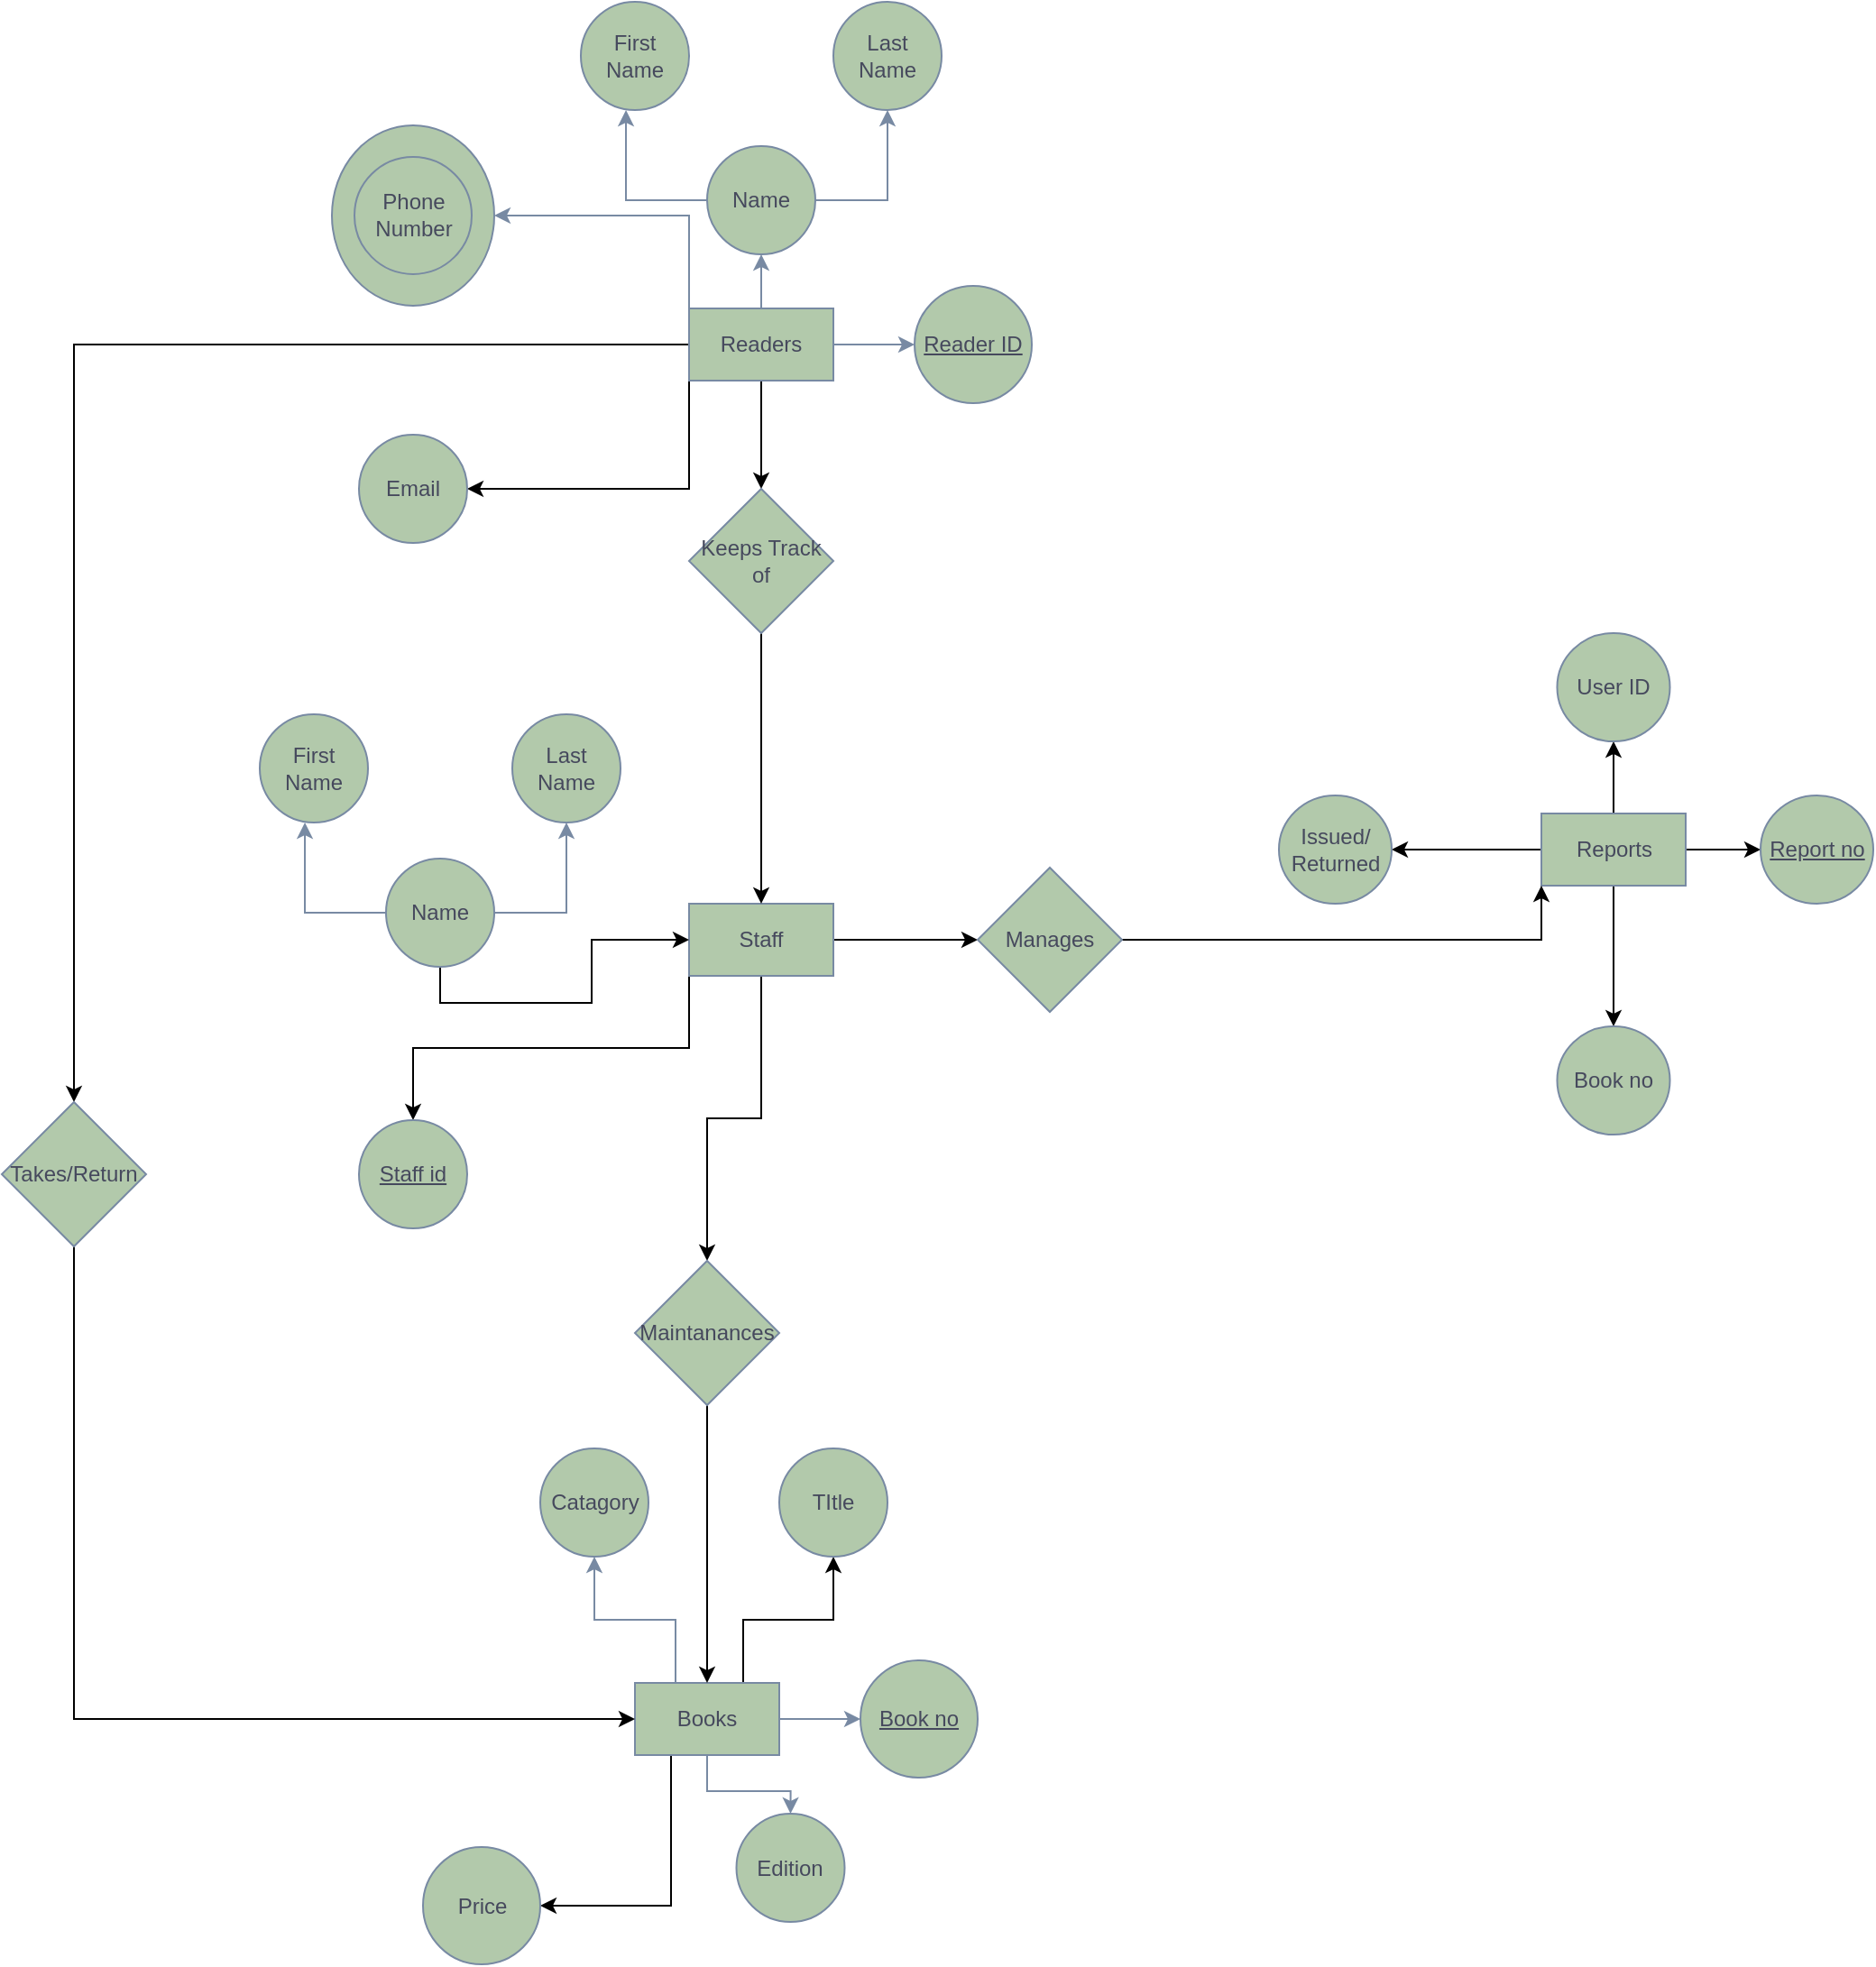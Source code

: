 <mxfile version="22.0.8" type="github">
  <diagram id="R2lEEEUBdFMjLlhIrx00" name="Page-1">
    <mxGraphModel dx="2454" dy="686" grid="1" gridSize="13" guides="1" tooltips="1" connect="1" arrows="1" fold="1" page="1" pageScale="1" pageWidth="1100" pageHeight="850" background="none" math="0" shadow="0" extFonts="Permanent Marker^https://fonts.googleapis.com/css?family=Permanent+Marker">
      <root>
        <mxCell id="0" />
        <mxCell id="1" parent="0" />
        <mxCell id="fH8mJjxcbIheR-t7tr0s-37" style="edgeStyle=orthogonalEdgeStyle;rounded=0;orthogonalLoop=1;jettySize=auto;html=1;exitX=0.5;exitY=0;exitDx=0;exitDy=0;entryX=0.5;entryY=1;entryDx=0;entryDy=0;labelBackgroundColor=none;strokeColor=#788AA3;fontColor=default;" parent="1" source="fH8mJjxcbIheR-t7tr0s-26" target="fH8mJjxcbIheR-t7tr0s-30" edge="1">
          <mxGeometry relative="1" as="geometry" />
        </mxCell>
        <mxCell id="fH8mJjxcbIheR-t7tr0s-38" style="edgeStyle=orthogonalEdgeStyle;rounded=0;orthogonalLoop=1;jettySize=auto;html=1;exitX=1;exitY=0.5;exitDx=0;exitDy=0;entryX=0;entryY=0.5;entryDx=0;entryDy=0;labelBackgroundColor=none;strokeColor=#788AA3;fontColor=default;" parent="1" source="fH8mJjxcbIheR-t7tr0s-26" target="fH8mJjxcbIheR-t7tr0s-28" edge="1">
          <mxGeometry relative="1" as="geometry" />
        </mxCell>
        <mxCell id="fH8mJjxcbIheR-t7tr0s-40" style="edgeStyle=orthogonalEdgeStyle;rounded=0;orthogonalLoop=1;jettySize=auto;html=1;exitX=0;exitY=0;exitDx=0;exitDy=0;entryX=1;entryY=0.5;entryDx=0;entryDy=0;labelBackgroundColor=none;strokeColor=#788AA3;fontColor=default;" parent="1" source="fH8mJjxcbIheR-t7tr0s-26" target="fH8mJjxcbIheR-t7tr0s-29" edge="1">
          <mxGeometry relative="1" as="geometry" />
        </mxCell>
        <mxCell id="rkeX6iYqrd1ysi2gWYMc-37" style="edgeStyle=orthogonalEdgeStyle;rounded=0;orthogonalLoop=1;jettySize=auto;html=1;exitX=0;exitY=1;exitDx=0;exitDy=0;entryX=1;entryY=0.5;entryDx=0;entryDy=0;" edge="1" parent="1" source="fH8mJjxcbIheR-t7tr0s-26" target="fH8mJjxcbIheR-t7tr0s-27">
          <mxGeometry relative="1" as="geometry" />
        </mxCell>
        <mxCell id="rkeX6iYqrd1ysi2gWYMc-39" value="" style="edgeStyle=orthogonalEdgeStyle;rounded=0;orthogonalLoop=1;jettySize=auto;html=1;" edge="1" parent="1" source="fH8mJjxcbIheR-t7tr0s-26" target="rkeX6iYqrd1ysi2gWYMc-38">
          <mxGeometry relative="1" as="geometry" />
        </mxCell>
        <mxCell id="rkeX6iYqrd1ysi2gWYMc-52" style="edgeStyle=orthogonalEdgeStyle;rounded=0;orthogonalLoop=1;jettySize=auto;html=1;entryX=1;entryY=0.5;entryDx=0;entryDy=0;" edge="1" parent="1" source="fH8mJjxcbIheR-t7tr0s-26" target="rkeX6iYqrd1ysi2gWYMc-53">
          <mxGeometry relative="1" as="geometry">
            <mxPoint x="-182" y="637" as="targetPoint" />
          </mxGeometry>
        </mxCell>
        <mxCell id="fH8mJjxcbIheR-t7tr0s-26" value="Readers" style="rounded=0;whiteSpace=wrap;html=1;labelBackgroundColor=none;fillColor=#B2C9AB;strokeColor=#788AA3;fontColor=#46495D;" parent="1" vertex="1">
          <mxGeometry x="160" y="200" width="80" height="40" as="geometry" />
        </mxCell>
        <mxCell id="fH8mJjxcbIheR-t7tr0s-27" value="Email" style="ellipse;whiteSpace=wrap;html=1;labelBackgroundColor=none;fillColor=#B2C9AB;strokeColor=#788AA3;fontColor=#46495D;" parent="1" vertex="1">
          <mxGeometry x="-23" y="270" width="60" height="60" as="geometry" />
        </mxCell>
        <mxCell id="fH8mJjxcbIheR-t7tr0s-28" value="&lt;u&gt;Reader ID&lt;/u&gt;" style="ellipse;whiteSpace=wrap;html=1;labelBackgroundColor=none;fillColor=#B2C9AB;strokeColor=#788AA3;fontColor=#46495D;" parent="1" vertex="1">
          <mxGeometry x="285" y="187.5" width="65" height="65" as="geometry" />
        </mxCell>
        <mxCell id="fH8mJjxcbIheR-t7tr0s-29" value="" style="ellipse;whiteSpace=wrap;html=1;labelBackgroundColor=none;fillColor=#B2C9AB;strokeColor=#788AA3;fontColor=#46495D;" parent="1" vertex="1">
          <mxGeometry x="-38" y="98.46" width="90" height="100" as="geometry" />
        </mxCell>
        <mxCell id="fH8mJjxcbIheR-t7tr0s-36" style="edgeStyle=orthogonalEdgeStyle;rounded=0;orthogonalLoop=1;jettySize=auto;html=1;exitX=1;exitY=0.5;exitDx=0;exitDy=0;entryX=0.5;entryY=1;entryDx=0;entryDy=0;labelBackgroundColor=none;strokeColor=#788AA3;fontColor=default;" parent="1" source="fH8mJjxcbIheR-t7tr0s-30" target="fH8mJjxcbIheR-t7tr0s-33" edge="1">
          <mxGeometry relative="1" as="geometry" />
        </mxCell>
        <mxCell id="fH8mJjxcbIheR-t7tr0s-30" value="Name" style="ellipse;whiteSpace=wrap;html=1;labelBackgroundColor=none;fillColor=#B2C9AB;strokeColor=#788AA3;fontColor=#46495D;" parent="1" vertex="1">
          <mxGeometry x="170" y="110" width="60" height="60" as="geometry" />
        </mxCell>
        <mxCell id="fH8mJjxcbIheR-t7tr0s-32" value="First Name" style="ellipse;whiteSpace=wrap;html=1;labelBackgroundColor=none;fillColor=#B2C9AB;strokeColor=#788AA3;fontColor=#46495D;" parent="1" vertex="1">
          <mxGeometry x="100" y="30" width="60" height="60" as="geometry" />
        </mxCell>
        <mxCell id="fH8mJjxcbIheR-t7tr0s-33" value="Last Name" style="ellipse;whiteSpace=wrap;html=1;labelBackgroundColor=none;fillColor=#B2C9AB;strokeColor=#788AA3;fontColor=#46495D;" parent="1" vertex="1">
          <mxGeometry x="240" y="30" width="60" height="60" as="geometry" />
        </mxCell>
        <mxCell id="fH8mJjxcbIheR-t7tr0s-35" style="edgeStyle=orthogonalEdgeStyle;rounded=0;orthogonalLoop=1;jettySize=auto;html=1;exitX=0;exitY=0.5;exitDx=0;exitDy=0;entryX=0.417;entryY=1;entryDx=0;entryDy=0;entryPerimeter=0;labelBackgroundColor=none;strokeColor=#788AA3;fontColor=default;" parent="1" source="fH8mJjxcbIheR-t7tr0s-30" target="fH8mJjxcbIheR-t7tr0s-32" edge="1">
          <mxGeometry relative="1" as="geometry" />
        </mxCell>
        <mxCell id="fH8mJjxcbIheR-t7tr0s-39" value="Phone Number" style="ellipse;whiteSpace=wrap;html=1;aspect=fixed;labelBackgroundColor=none;fillColor=#B2C9AB;strokeColor=#788AA3;fontColor=#46495D;" parent="1" vertex="1">
          <mxGeometry x="-25.5" y="115.96" width="65" height="65" as="geometry" />
        </mxCell>
        <mxCell id="fH8mJjxcbIheR-t7tr0s-41" style="edgeStyle=orthogonalEdgeStyle;rounded=0;orthogonalLoop=1;jettySize=auto;html=1;exitX=0.5;exitY=1;exitDx=0;exitDy=0;labelBackgroundColor=none;strokeColor=#788AA3;fontColor=default;" parent="1" source="fH8mJjxcbIheR-t7tr0s-29" target="fH8mJjxcbIheR-t7tr0s-29" edge="1">
          <mxGeometry relative="1" as="geometry" />
        </mxCell>
        <mxCell id="fH8mJjxcbIheR-t7tr0s-44" style="edgeStyle=orthogonalEdgeStyle;rounded=0;orthogonalLoop=1;jettySize=auto;html=1;exitX=0.5;exitY=0;exitDx=0;exitDy=0;entryX=0.5;entryY=1;entryDx=0;entryDy=0;labelBackgroundColor=none;strokeColor=#788AA3;fontColor=default;" parent="1" source="fH8mJjxcbIheR-t7tr0s-48" target="fH8mJjxcbIheR-t7tr0s-52" edge="1">
          <mxGeometry relative="1" as="geometry">
            <Array as="points">
              <mxPoint x="152.5" y="962" />
              <mxPoint x="152.5" y="927" />
              <mxPoint x="107.5" y="927" />
            </Array>
          </mxGeometry>
        </mxCell>
        <mxCell id="fH8mJjxcbIheR-t7tr0s-45" style="edgeStyle=orthogonalEdgeStyle;rounded=0;orthogonalLoop=1;jettySize=auto;html=1;exitX=1;exitY=0.5;exitDx=0;exitDy=0;entryX=0;entryY=0.5;entryDx=0;entryDy=0;labelBackgroundColor=none;strokeColor=#788AA3;fontColor=default;" parent="1" source="fH8mJjxcbIheR-t7tr0s-48" target="fH8mJjxcbIheR-t7tr0s-50" edge="1">
          <mxGeometry relative="1" as="geometry" />
        </mxCell>
        <mxCell id="fH8mJjxcbIheR-t7tr0s-47" style="edgeStyle=orthogonalEdgeStyle;rounded=0;orthogonalLoop=1;jettySize=auto;html=1;exitX=0.5;exitY=1;exitDx=0;exitDy=0;entryX=0.5;entryY=0;entryDx=0;entryDy=0;labelBackgroundColor=none;strokeColor=#788AA3;fontColor=default;" parent="1" source="fH8mJjxcbIheR-t7tr0s-48" target="fH8mJjxcbIheR-t7tr0s-49" edge="1">
          <mxGeometry relative="1" as="geometry" />
        </mxCell>
        <mxCell id="rkeX6iYqrd1ysi2gWYMc-1" style="edgeStyle=orthogonalEdgeStyle;rounded=0;orthogonalLoop=1;jettySize=auto;html=1;exitX=0.25;exitY=1;exitDx=0;exitDy=0;entryX=1;entryY=0.5;entryDx=0;entryDy=0;" edge="1" parent="1" source="fH8mJjxcbIheR-t7tr0s-48" target="fH8mJjxcbIheR-t7tr0s-56">
          <mxGeometry relative="1" as="geometry" />
        </mxCell>
        <mxCell id="rkeX6iYqrd1ysi2gWYMc-5" style="edgeStyle=orthogonalEdgeStyle;rounded=0;orthogonalLoop=1;jettySize=auto;html=1;exitX=0.75;exitY=0;exitDx=0;exitDy=0;entryX=0.5;entryY=1;entryDx=0;entryDy=0;" edge="1" parent="1" source="fH8mJjxcbIheR-t7tr0s-48" target="rkeX6iYqrd1ysi2gWYMc-2">
          <mxGeometry relative="1" as="geometry" />
        </mxCell>
        <mxCell id="fH8mJjxcbIheR-t7tr0s-48" value="Books" style="rounded=0;whiteSpace=wrap;html=1;labelBackgroundColor=none;fillColor=#B2C9AB;strokeColor=#788AA3;fontColor=#46495D;" parent="1" vertex="1">
          <mxGeometry x="130" y="962" width="80" height="40" as="geometry" />
        </mxCell>
        <mxCell id="fH8mJjxcbIheR-t7tr0s-49" value="Edition" style="ellipse;whiteSpace=wrap;html=1;labelBackgroundColor=none;fillColor=#B2C9AB;strokeColor=#788AA3;fontColor=#46495D;" parent="1" vertex="1">
          <mxGeometry x="186.25" y="1034.5" width="60" height="60" as="geometry" />
        </mxCell>
        <mxCell id="fH8mJjxcbIheR-t7tr0s-50" value="&lt;u&gt;Book no&lt;/u&gt;" style="ellipse;whiteSpace=wrap;html=1;labelBackgroundColor=none;fillColor=#B2C9AB;strokeColor=#788AA3;fontColor=#46495D;" parent="1" vertex="1">
          <mxGeometry x="255" y="949.5" width="65" height="65" as="geometry" />
        </mxCell>
        <mxCell id="fH8mJjxcbIheR-t7tr0s-52" value="Catagory" style="ellipse;whiteSpace=wrap;html=1;labelBackgroundColor=none;fillColor=#B2C9AB;strokeColor=#788AA3;fontColor=#46495D;" parent="1" vertex="1">
          <mxGeometry x="77.5" y="832" width="60" height="60" as="geometry" />
        </mxCell>
        <mxCell id="fH8mJjxcbIheR-t7tr0s-56" value="Price" style="ellipse;whiteSpace=wrap;html=1;aspect=fixed;labelBackgroundColor=none;fillColor=#B2C9AB;strokeColor=#788AA3;fontColor=#46495D;" parent="1" vertex="1">
          <mxGeometry x="12.5" y="1053" width="65" height="65" as="geometry" />
        </mxCell>
        <mxCell id="fH8mJjxcbIheR-t7tr0s-57" style="edgeStyle=orthogonalEdgeStyle;rounded=0;orthogonalLoop=1;jettySize=auto;html=1;exitX=0.5;exitY=1;exitDx=0;exitDy=0;labelBackgroundColor=none;strokeColor=#788AA3;fontColor=default;" parent="1" edge="1">
          <mxGeometry relative="1" as="geometry">
            <mxPoint x="35" y="1022" as="sourcePoint" />
            <mxPoint x="35" y="1022" as="targetPoint" />
          </mxGeometry>
        </mxCell>
        <mxCell id="rkeX6iYqrd1ysi2gWYMc-2" value="TItle" style="ellipse;whiteSpace=wrap;html=1;labelBackgroundColor=none;fillColor=#B2C9AB;strokeColor=#788AA3;fontColor=#46495D;" vertex="1" parent="1">
          <mxGeometry x="210" y="832" width="60" height="60" as="geometry" />
        </mxCell>
        <mxCell id="rkeX6iYqrd1ysi2gWYMc-34" value="" style="edgeStyle=orthogonalEdgeStyle;rounded=0;orthogonalLoop=1;jettySize=auto;html=1;" edge="1" parent="1" source="rkeX6iYqrd1ysi2gWYMc-6" target="rkeX6iYqrd1ysi2gWYMc-33">
          <mxGeometry relative="1" as="geometry" />
        </mxCell>
        <mxCell id="rkeX6iYqrd1ysi2gWYMc-49" style="edgeStyle=orthogonalEdgeStyle;rounded=0;orthogonalLoop=1;jettySize=auto;html=1;exitX=0;exitY=1;exitDx=0;exitDy=0;" edge="1" parent="1" source="rkeX6iYqrd1ysi2gWYMc-6" target="rkeX6iYqrd1ysi2gWYMc-17">
          <mxGeometry relative="1" as="geometry" />
        </mxCell>
        <mxCell id="rkeX6iYqrd1ysi2gWYMc-50" style="edgeStyle=orthogonalEdgeStyle;rounded=0;orthogonalLoop=1;jettySize=auto;html=1;exitX=0.5;exitY=1;exitDx=0;exitDy=0;entryX=0.5;entryY=1;entryDx=0;entryDy=0;" edge="1" parent="1" source="rkeX6iYqrd1ysi2gWYMc-6" target="rkeX6iYqrd1ysi2gWYMc-45">
          <mxGeometry relative="1" as="geometry" />
        </mxCell>
        <mxCell id="rkeX6iYqrd1ysi2gWYMc-6" value="Staff" style="rounded=0;whiteSpace=wrap;html=1;labelBackgroundColor=none;fillColor=#B2C9AB;strokeColor=#788AA3;fontColor=#46495D;" vertex="1" parent="1">
          <mxGeometry x="160" y="530" width="80" height="40" as="geometry" />
        </mxCell>
        <mxCell id="rkeX6iYqrd1ysi2gWYMc-11" style="edgeStyle=orthogonalEdgeStyle;rounded=0;orthogonalLoop=1;jettySize=auto;html=1;exitX=1;exitY=0.5;exitDx=0;exitDy=0;entryX=0.5;entryY=1;entryDx=0;entryDy=0;labelBackgroundColor=none;strokeColor=#788AA3;fontColor=default;" edge="1" parent="1" source="rkeX6iYqrd1ysi2gWYMc-12" target="rkeX6iYqrd1ysi2gWYMc-14">
          <mxGeometry relative="1" as="geometry" />
        </mxCell>
        <mxCell id="rkeX6iYqrd1ysi2gWYMc-36" style="edgeStyle=orthogonalEdgeStyle;rounded=0;orthogonalLoop=1;jettySize=auto;html=1;exitX=0.5;exitY=1;exitDx=0;exitDy=0;entryX=0;entryY=0.5;entryDx=0;entryDy=0;" edge="1" parent="1" source="rkeX6iYqrd1ysi2gWYMc-12" target="rkeX6iYqrd1ysi2gWYMc-6">
          <mxGeometry relative="1" as="geometry" />
        </mxCell>
        <mxCell id="rkeX6iYqrd1ysi2gWYMc-12" value="Name" style="ellipse;whiteSpace=wrap;html=1;labelBackgroundColor=none;fillColor=#B2C9AB;strokeColor=#788AA3;fontColor=#46495D;" vertex="1" parent="1">
          <mxGeometry x="-8" y="505" width="60" height="60" as="geometry" />
        </mxCell>
        <mxCell id="rkeX6iYqrd1ysi2gWYMc-13" value="First Name" style="ellipse;whiteSpace=wrap;html=1;labelBackgroundColor=none;fillColor=#B2C9AB;strokeColor=#788AA3;fontColor=#46495D;" vertex="1" parent="1">
          <mxGeometry x="-78" y="425" width="60" height="60" as="geometry" />
        </mxCell>
        <mxCell id="rkeX6iYqrd1ysi2gWYMc-14" value="Last Name" style="ellipse;whiteSpace=wrap;html=1;labelBackgroundColor=none;fillColor=#B2C9AB;strokeColor=#788AA3;fontColor=#46495D;" vertex="1" parent="1">
          <mxGeometry x="62" y="425" width="60" height="60" as="geometry" />
        </mxCell>
        <mxCell id="rkeX6iYqrd1ysi2gWYMc-15" style="edgeStyle=orthogonalEdgeStyle;rounded=0;orthogonalLoop=1;jettySize=auto;html=1;exitX=0;exitY=0.5;exitDx=0;exitDy=0;entryX=0.417;entryY=1;entryDx=0;entryDy=0;entryPerimeter=0;labelBackgroundColor=none;strokeColor=#788AA3;fontColor=default;" edge="1" parent="1" source="rkeX6iYqrd1ysi2gWYMc-12" target="rkeX6iYqrd1ysi2gWYMc-13">
          <mxGeometry relative="1" as="geometry" />
        </mxCell>
        <mxCell id="rkeX6iYqrd1ysi2gWYMc-17" value="&lt;u&gt;Staff id&lt;/u&gt;" style="ellipse;whiteSpace=wrap;html=1;fillColor=#B2C9AB;strokeColor=#788AA3;fontColor=#46495D;rounded=0;labelBackgroundColor=none;" vertex="1" parent="1">
          <mxGeometry x="-23" y="650" width="60" height="60" as="geometry" />
        </mxCell>
        <mxCell id="rkeX6iYqrd1ysi2gWYMc-21" value="" style="edgeStyle=orthogonalEdgeStyle;rounded=0;orthogonalLoop=1;jettySize=auto;html=1;" edge="1" parent="1" source="rkeX6iYqrd1ysi2gWYMc-19" target="rkeX6iYqrd1ysi2gWYMc-20">
          <mxGeometry relative="1" as="geometry" />
        </mxCell>
        <mxCell id="rkeX6iYqrd1ysi2gWYMc-24" style="edgeStyle=orthogonalEdgeStyle;rounded=0;orthogonalLoop=1;jettySize=auto;html=1;exitX=0;exitY=0.5;exitDx=0;exitDy=0;entryX=1;entryY=0.5;entryDx=0;entryDy=0;" edge="1" parent="1" source="rkeX6iYqrd1ysi2gWYMc-19" target="rkeX6iYqrd1ysi2gWYMc-22">
          <mxGeometry relative="1" as="geometry" />
        </mxCell>
        <mxCell id="rkeX6iYqrd1ysi2gWYMc-27" style="edgeStyle=orthogonalEdgeStyle;rounded=0;orthogonalLoop=1;jettySize=auto;html=1;entryX=0.5;entryY=0;entryDx=0;entryDy=0;" edge="1" parent="1" source="rkeX6iYqrd1ysi2gWYMc-19" target="rkeX6iYqrd1ysi2gWYMc-25">
          <mxGeometry relative="1" as="geometry" />
        </mxCell>
        <mxCell id="rkeX6iYqrd1ysi2gWYMc-32" style="edgeStyle=orthogonalEdgeStyle;rounded=0;orthogonalLoop=1;jettySize=auto;html=1;exitX=1;exitY=0.5;exitDx=0;exitDy=0;entryX=0;entryY=0.5;entryDx=0;entryDy=0;" edge="1" parent="1" source="rkeX6iYqrd1ysi2gWYMc-19" target="rkeX6iYqrd1ysi2gWYMc-30">
          <mxGeometry relative="1" as="geometry" />
        </mxCell>
        <mxCell id="rkeX6iYqrd1ysi2gWYMc-19" value="Reports" style="rounded=0;whiteSpace=wrap;html=1;labelBackgroundColor=none;fillColor=#B2C9AB;strokeColor=#788AA3;fontColor=#46495D;" vertex="1" parent="1">
          <mxGeometry x="632.5" y="480" width="80" height="40" as="geometry" />
        </mxCell>
        <mxCell id="rkeX6iYqrd1ysi2gWYMc-20" value="User ID" style="ellipse;whiteSpace=wrap;html=1;fillColor=#B2C9AB;strokeColor=#788AA3;fontColor=#46495D;rounded=0;labelBackgroundColor=none;" vertex="1" parent="1">
          <mxGeometry x="641.25" y="380" width="62.5" height="60" as="geometry" />
        </mxCell>
        <mxCell id="rkeX6iYqrd1ysi2gWYMc-22" value="Issued/ Returned" style="ellipse;whiteSpace=wrap;html=1;fillColor=#B2C9AB;strokeColor=#788AA3;fontColor=#46495D;rounded=0;labelBackgroundColor=none;" vertex="1" parent="1">
          <mxGeometry x="487" y="470" width="62.5" height="60" as="geometry" />
        </mxCell>
        <mxCell id="rkeX6iYqrd1ysi2gWYMc-25" value="Book no" style="ellipse;whiteSpace=wrap;html=1;fillColor=#B2C9AB;strokeColor=#788AA3;fontColor=#46495D;rounded=0;labelBackgroundColor=none;" vertex="1" parent="1">
          <mxGeometry x="641.25" y="598" width="62.5" height="60" as="geometry" />
        </mxCell>
        <mxCell id="rkeX6iYqrd1ysi2gWYMc-30" value="&lt;u&gt;Report no&lt;/u&gt;" style="ellipse;whiteSpace=wrap;html=1;fillColor=#B2C9AB;strokeColor=#788AA3;fontColor=#46495D;rounded=0;labelBackgroundColor=none;" vertex="1" parent="1">
          <mxGeometry x="754" y="470" width="62.5" height="60" as="geometry" />
        </mxCell>
        <mxCell id="rkeX6iYqrd1ysi2gWYMc-35" style="edgeStyle=orthogonalEdgeStyle;rounded=0;orthogonalLoop=1;jettySize=auto;html=1;exitX=1;exitY=0.5;exitDx=0;exitDy=0;entryX=0;entryY=1;entryDx=0;entryDy=0;" edge="1" parent="1" source="rkeX6iYqrd1ysi2gWYMc-33" target="rkeX6iYqrd1ysi2gWYMc-19">
          <mxGeometry relative="1" as="geometry" />
        </mxCell>
        <mxCell id="rkeX6iYqrd1ysi2gWYMc-33" value="Manages" style="rhombus;whiteSpace=wrap;html=1;fillColor=#B2C9AB;strokeColor=#788AA3;fontColor=#46495D;rounded=0;labelBackgroundColor=none;" vertex="1" parent="1">
          <mxGeometry x="320" y="510" width="80" height="80" as="geometry" />
        </mxCell>
        <mxCell id="rkeX6iYqrd1ysi2gWYMc-40" style="edgeStyle=orthogonalEdgeStyle;rounded=0;orthogonalLoop=1;jettySize=auto;html=1;exitX=0.5;exitY=1;exitDx=0;exitDy=0;entryX=0.5;entryY=0;entryDx=0;entryDy=0;" edge="1" parent="1" source="rkeX6iYqrd1ysi2gWYMc-38" target="rkeX6iYqrd1ysi2gWYMc-6">
          <mxGeometry relative="1" as="geometry" />
        </mxCell>
        <mxCell id="rkeX6iYqrd1ysi2gWYMc-38" value="Keeps Track of" style="rhombus;whiteSpace=wrap;html=1;fillColor=#B2C9AB;strokeColor=#788AA3;fontColor=#46495D;rounded=0;labelBackgroundColor=none;" vertex="1" parent="1">
          <mxGeometry x="160" y="300" width="80" height="80" as="geometry" />
        </mxCell>
        <mxCell id="rkeX6iYqrd1ysi2gWYMc-51" style="edgeStyle=orthogonalEdgeStyle;rounded=0;orthogonalLoop=1;jettySize=auto;html=1;exitX=0.5;exitY=0;exitDx=0;exitDy=0;entryX=0.5;entryY=0;entryDx=0;entryDy=0;" edge="1" parent="1" source="rkeX6iYqrd1ysi2gWYMc-45" target="fH8mJjxcbIheR-t7tr0s-48">
          <mxGeometry relative="1" as="geometry" />
        </mxCell>
        <mxCell id="rkeX6iYqrd1ysi2gWYMc-45" value="Maintanances" style="rhombus;whiteSpace=wrap;html=1;fillColor=#B2C9AB;strokeColor=#788AA3;fontColor=#46495D;rounded=0;labelBackgroundColor=none;direction=west;" vertex="1" parent="1">
          <mxGeometry x="130" y="728" width="80" height="80" as="geometry" />
        </mxCell>
        <mxCell id="rkeX6iYqrd1ysi2gWYMc-54" style="edgeStyle=orthogonalEdgeStyle;rounded=0;orthogonalLoop=1;jettySize=auto;html=1;exitX=0;exitY=0.5;exitDx=0;exitDy=0;entryX=0;entryY=0.5;entryDx=0;entryDy=0;" edge="1" parent="1" source="rkeX6iYqrd1ysi2gWYMc-53" target="fH8mJjxcbIheR-t7tr0s-48">
          <mxGeometry relative="1" as="geometry">
            <mxPoint x="-181.692" y="988.0" as="targetPoint" />
          </mxGeometry>
        </mxCell>
        <mxCell id="rkeX6iYqrd1ysi2gWYMc-53" value="Takes/Return" style="rhombus;whiteSpace=wrap;html=1;fillColor=#B2C9AB;strokeColor=#788AA3;fontColor=#46495D;rounded=0;labelBackgroundColor=none;direction=north;" vertex="1" parent="1">
          <mxGeometry x="-221" y="640" width="80" height="80" as="geometry" />
        </mxCell>
      </root>
    </mxGraphModel>
  </diagram>
</mxfile>
